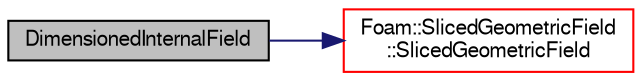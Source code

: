 digraph "DimensionedInternalField"
{
  bgcolor="transparent";
  edge [fontname="FreeSans",fontsize="10",labelfontname="FreeSans",labelfontsize="10"];
  node [fontname="FreeSans",fontsize="10",shape=record];
  rankdir="LR";
  Node0 [label="DimensionedInternalField",height=0.2,width=0.4,color="black", fillcolor="grey75", style="filled", fontcolor="black"];
  Node0 -> Node1 [color="midnightblue",fontsize="10",style="solid",fontname="FreeSans"];
  Node1 [label="Foam::SlicedGeometricField\l::SlicedGeometricField",height=0.2,width=0.4,color="red",URL="$a22430.html#a96850e9157e95987ffb4ac25c30b84c7",tooltip="Construct from components and field to slice. "];
}

